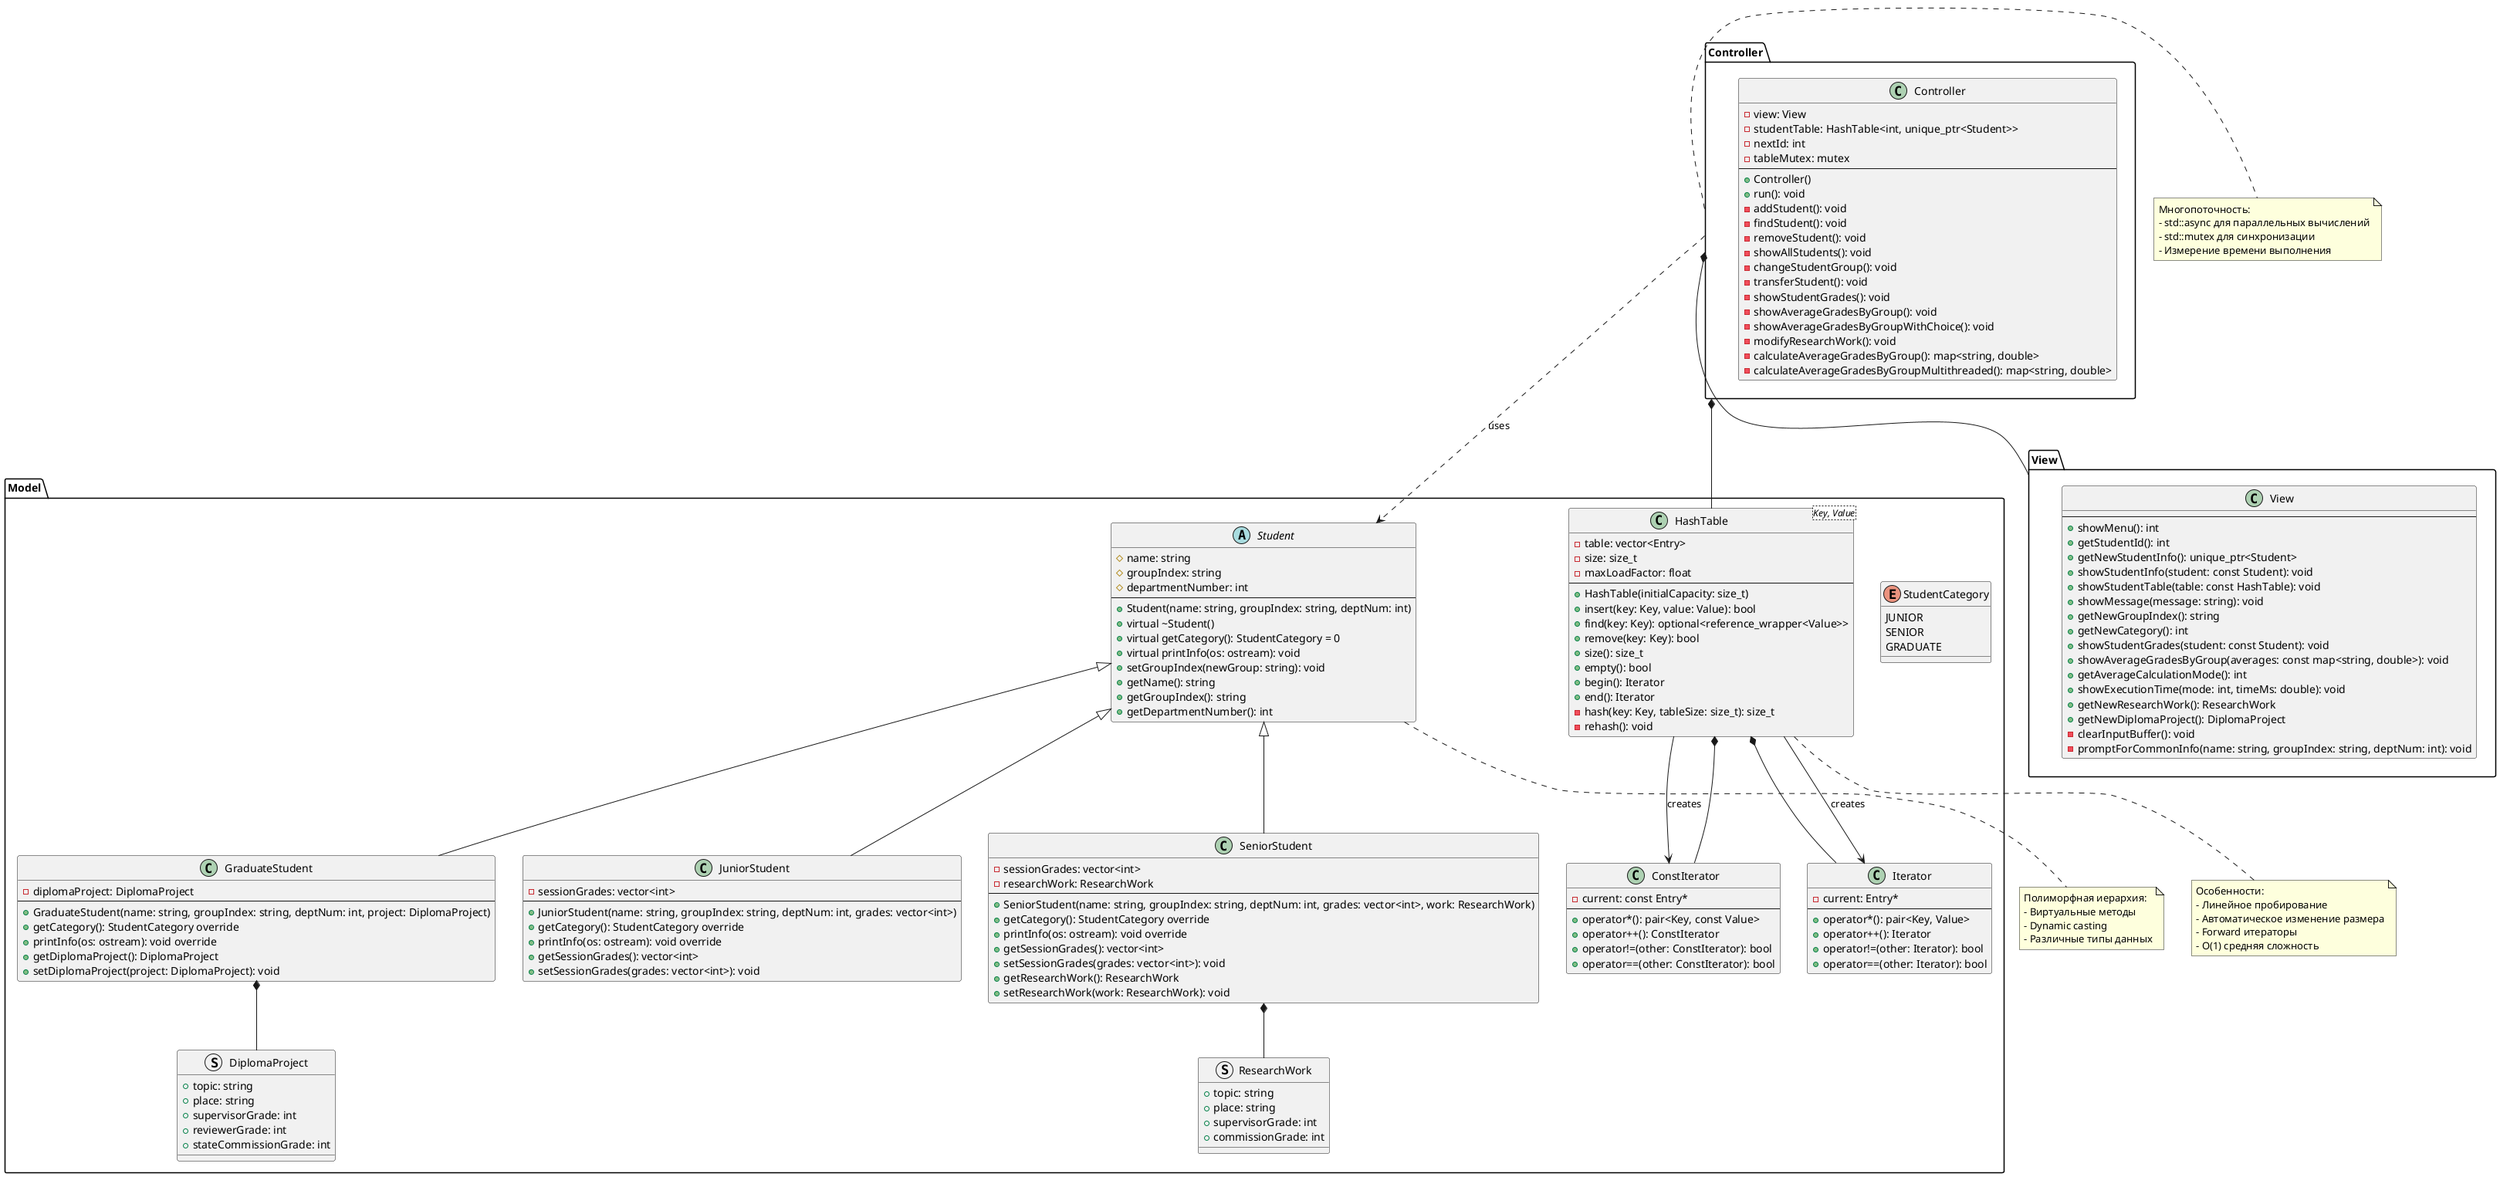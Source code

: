 @startuml StudentRegistry

package "Model" {
    
    enum StudentCategory {
        JUNIOR
        SENIOR
        GRADUATE
    }
    
    struct ResearchWork {
        + topic: string
        + place: string
        + supervisorGrade: int
        + commissionGrade: int
    }
    
    struct DiplomaProject {
        + topic: string
        + place: string
        + supervisorGrade: int
        + reviewerGrade: int
        + stateCommissionGrade: int
    }
    
    abstract class Student {
        # name: string
        # groupIndex: string
        # departmentNumber: int
        --
        + Student(name: string, groupIndex: string, deptNum: int)
        + virtual ~Student()
        + virtual getCategory(): StudentCategory = 0
        + virtual printInfo(os: ostream): void
        + setGroupIndex(newGroup: string): void
        + getName(): string
        + getGroupIndex(): string
        + getDepartmentNumber(): int
    }
    
    class JuniorStudent {
        - sessionGrades: vector<int>
        --
        + JuniorStudent(name: string, groupIndex: string, deptNum: int, grades: vector<int>)
        + getCategory(): StudentCategory override
        + printInfo(os: ostream): void override
        + getSessionGrades(): vector<int>
        + setSessionGrades(grades: vector<int>): void
    }
    
    class SeniorStudent {
        - sessionGrades: vector<int>
        - researchWork: ResearchWork
        --
        + SeniorStudent(name: string, groupIndex: string, deptNum: int, grades: vector<int>, work: ResearchWork)
        + getCategory(): StudentCategory override
        + printInfo(os: ostream): void override
        + getSessionGrades(): vector<int>
        + setSessionGrades(grades: vector<int>): void
        + getResearchWork(): ResearchWork
        + setResearchWork(work: ResearchWork): void
    }
    
    class GraduateStudent {
        - diplomaProject: DiplomaProject
        --
        + GraduateStudent(name: string, groupIndex: string, deptNum: int, project: DiplomaProject)
        + getCategory(): StudentCategory override
        + printInfo(os: ostream): void override
        + getDiplomaProject(): DiplomaProject
        + setDiplomaProject(project: DiplomaProject): void
    }
    
    class HashTable<Key, Value> {
        - table: vector<Entry>
        - size: size_t
        - maxLoadFactor: float
        --
        + HashTable(initialCapacity: size_t)
        + insert(key: Key, value: Value): bool
        + find(key: Key): optional<reference_wrapper<Value>>
        + remove(key: Key): bool
        + size(): size_t
        + empty(): bool
        + begin(): Iterator
        + end(): Iterator
        - hash(key: Key, tableSize: size_t): size_t
        - rehash(): void
    }
    
    class Iterator {
        - current: Entry*
        --
        + operator*(): pair<Key, Value>
        + operator++(): Iterator
        + operator!=(other: Iterator): bool
        + operator==(other: Iterator): bool
    }
    
    class ConstIterator {
        - current: const Entry*
        --
        + operator*(): pair<Key, const Value>
        + operator++(): ConstIterator
        + operator!=(other: ConstIterator): bool
        + operator==(other: ConstIterator): bool
    }
    
    Student <|-- JuniorStudent
    Student <|-- SeniorStudent
    Student <|-- GraduateStudent
    
    SeniorStudent *-- ResearchWork
    GraduateStudent *-- DiplomaProject
    
    HashTable *-- Iterator
    HashTable *-- ConstIterator
}

package "View" {
    
    class View {
        --
        + showMenu(): int
        + getStudentId(): int
        + getNewStudentInfo(): unique_ptr<Student>
        + showStudentInfo(student: const Student): void
        + showStudentTable(table: const HashTable): void
        + showMessage(message: string): void
        + getNewGroupIndex(): string
        + getNewCategory(): int
        + showStudentGrades(student: const Student): void
        + showAverageGradesByGroup(averages: const map<string, double>): void
        + getAverageCalculationMode(): int
        + showExecutionTime(mode: int, timeMs: double): void
        + getNewResearchWork(): ResearchWork
        + getNewDiplomaProject(): DiplomaProject
        - clearInputBuffer(): void
        - promptForCommonInfo(name: string, groupIndex: string, deptNum: int): void
    }
}

package "Controller" {
    
    class Controller {
        - view: View
        - studentTable: HashTable<int, unique_ptr<Student>>
        - nextId: int
        - tableMutex: mutex
        --
        + Controller()
        + run(): void
        - addStudent(): void
        - findStudent(): void
        - removeStudent(): void
        - showAllStudents(): void
        - changeStudentGroup(): void
        - transferStudent(): void
        - showStudentGrades(): void
        - showAverageGradesByGroup(): void
        - showAverageGradesByGroupWithChoice(): void
        - modifyResearchWork(): void
        - calculateAverageGradesByGroup(): map<string, double>
        - calculateAverageGradesByGroupMultithreaded(): map<string, double>
    }
}

' Связи между пакетами
Controller *-- View
Controller *-- HashTable
Controller ..> Student : uses

' Связи с итераторами
HashTable --> Iterator : creates
HashTable --> ConstIterator : creates

' Многопоточность
note right of Controller
  Многопоточность:
  - std::async для параллельных вычислений
  - std::mutex для синхронизации
  - Измерение времени выполнения
end note

' Особенности реализации
note bottom of HashTable
  Особенности:
  - Линейное пробирование
  - Автоматическое изменение размера
  - Forward итераторы
  - O(1) средняя сложность
end note

note bottom of Student
  Полиморфная иерархия:
  - Виртуальные методы
  - Dynamic casting
  - Различные типы данных
end note

@enduml 